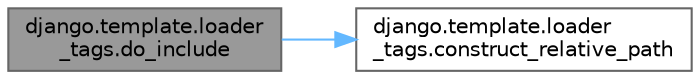 digraph "django.template.loader_tags.do_include"
{
 // LATEX_PDF_SIZE
  bgcolor="transparent";
  edge [fontname=Helvetica,fontsize=10,labelfontname=Helvetica,labelfontsize=10];
  node [fontname=Helvetica,fontsize=10,shape=box,height=0.2,width=0.4];
  rankdir="LR";
  Node1 [id="Node000001",label="django.template.loader\l_tags.do_include",height=0.2,width=0.4,color="gray40", fillcolor="grey60", style="filled", fontcolor="black",tooltip=" "];
  Node1 -> Node2 [id="edge1_Node000001_Node000002",color="steelblue1",style="solid",tooltip=" "];
  Node2 [id="Node000002",label="django.template.loader\l_tags.construct_relative_path",height=0.2,width=0.4,color="grey40", fillcolor="white", style="filled",URL="$namespacedjango_1_1template_1_1loader__tags.html#ad6134570e3852a3c245d571a92889fd9",tooltip=" "];
}
